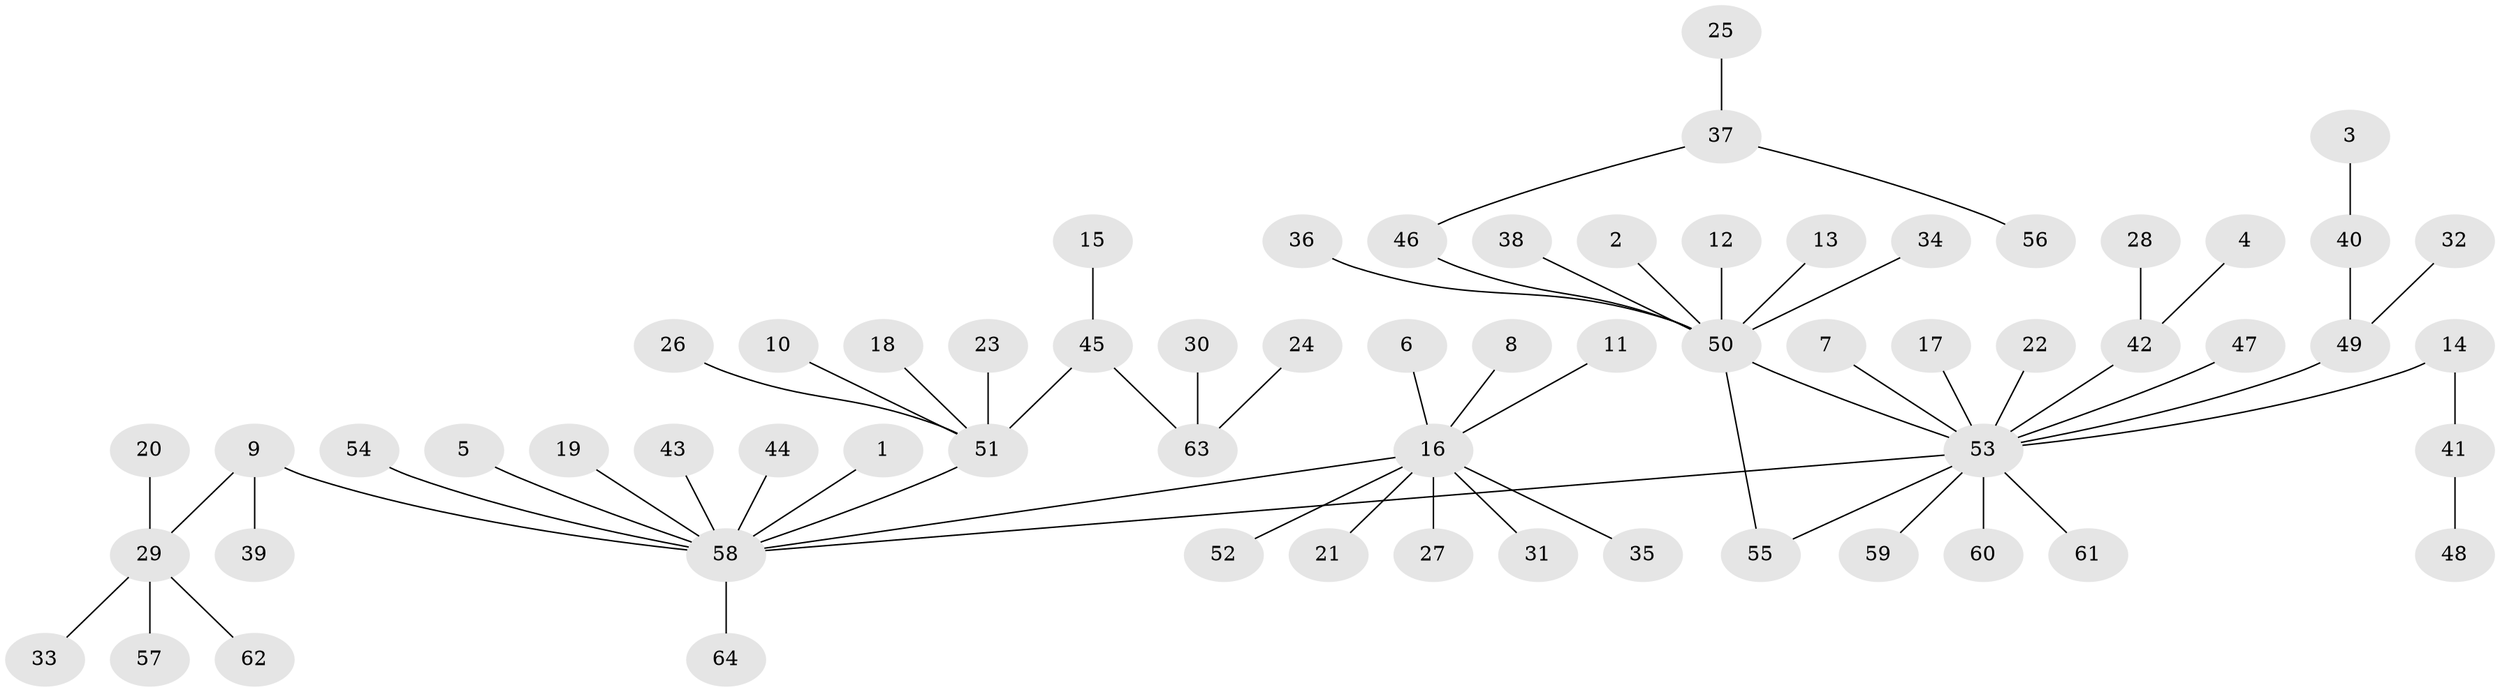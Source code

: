 // original degree distribution, {13: 0.007874015748031496, 3: 0.06299212598425197, 16: 0.007874015748031496, 5: 0.023622047244094488, 2: 0.18110236220472442, 1: 0.6456692913385826, 4: 0.031496062992125984, 11: 0.015748031496062992, 7: 0.015748031496062992, 6: 0.007874015748031496}
// Generated by graph-tools (version 1.1) at 2025/36/03/04/25 23:36:45]
// undirected, 64 vertices, 64 edges
graph export_dot {
  node [color=gray90,style=filled];
  1;
  2;
  3;
  4;
  5;
  6;
  7;
  8;
  9;
  10;
  11;
  12;
  13;
  14;
  15;
  16;
  17;
  18;
  19;
  20;
  21;
  22;
  23;
  24;
  25;
  26;
  27;
  28;
  29;
  30;
  31;
  32;
  33;
  34;
  35;
  36;
  37;
  38;
  39;
  40;
  41;
  42;
  43;
  44;
  45;
  46;
  47;
  48;
  49;
  50;
  51;
  52;
  53;
  54;
  55;
  56;
  57;
  58;
  59;
  60;
  61;
  62;
  63;
  64;
  1 -- 58 [weight=1.0];
  2 -- 50 [weight=1.0];
  3 -- 40 [weight=1.0];
  4 -- 42 [weight=1.0];
  5 -- 58 [weight=1.0];
  6 -- 16 [weight=1.0];
  7 -- 53 [weight=1.0];
  8 -- 16 [weight=1.0];
  9 -- 29 [weight=1.0];
  9 -- 39 [weight=1.0];
  9 -- 58 [weight=1.0];
  10 -- 51 [weight=1.0];
  11 -- 16 [weight=1.0];
  12 -- 50 [weight=1.0];
  13 -- 50 [weight=1.0];
  14 -- 41 [weight=1.0];
  14 -- 53 [weight=1.0];
  15 -- 45 [weight=1.0];
  16 -- 21 [weight=1.0];
  16 -- 27 [weight=1.0];
  16 -- 31 [weight=1.0];
  16 -- 35 [weight=1.0];
  16 -- 52 [weight=1.0];
  16 -- 58 [weight=1.0];
  17 -- 53 [weight=1.0];
  18 -- 51 [weight=1.0];
  19 -- 58 [weight=1.0];
  20 -- 29 [weight=1.0];
  22 -- 53 [weight=1.0];
  23 -- 51 [weight=1.0];
  24 -- 63 [weight=1.0];
  25 -- 37 [weight=1.0];
  26 -- 51 [weight=1.0];
  28 -- 42 [weight=1.0];
  29 -- 33 [weight=1.0];
  29 -- 57 [weight=1.0];
  29 -- 62 [weight=1.0];
  30 -- 63 [weight=1.0];
  32 -- 49 [weight=1.0];
  34 -- 50 [weight=1.0];
  36 -- 50 [weight=1.0];
  37 -- 46 [weight=1.0];
  37 -- 56 [weight=1.0];
  38 -- 50 [weight=1.0];
  40 -- 49 [weight=1.0];
  41 -- 48 [weight=1.0];
  42 -- 53 [weight=1.0];
  43 -- 58 [weight=1.0];
  44 -- 58 [weight=1.0];
  45 -- 51 [weight=1.0];
  45 -- 63 [weight=1.0];
  46 -- 50 [weight=1.0];
  47 -- 53 [weight=1.0];
  49 -- 53 [weight=1.0];
  50 -- 53 [weight=1.0];
  50 -- 55 [weight=1.0];
  51 -- 58 [weight=1.0];
  53 -- 55 [weight=1.0];
  53 -- 58 [weight=1.0];
  53 -- 59 [weight=1.0];
  53 -- 60 [weight=1.0];
  53 -- 61 [weight=1.0];
  54 -- 58 [weight=1.0];
  58 -- 64 [weight=1.0];
}
